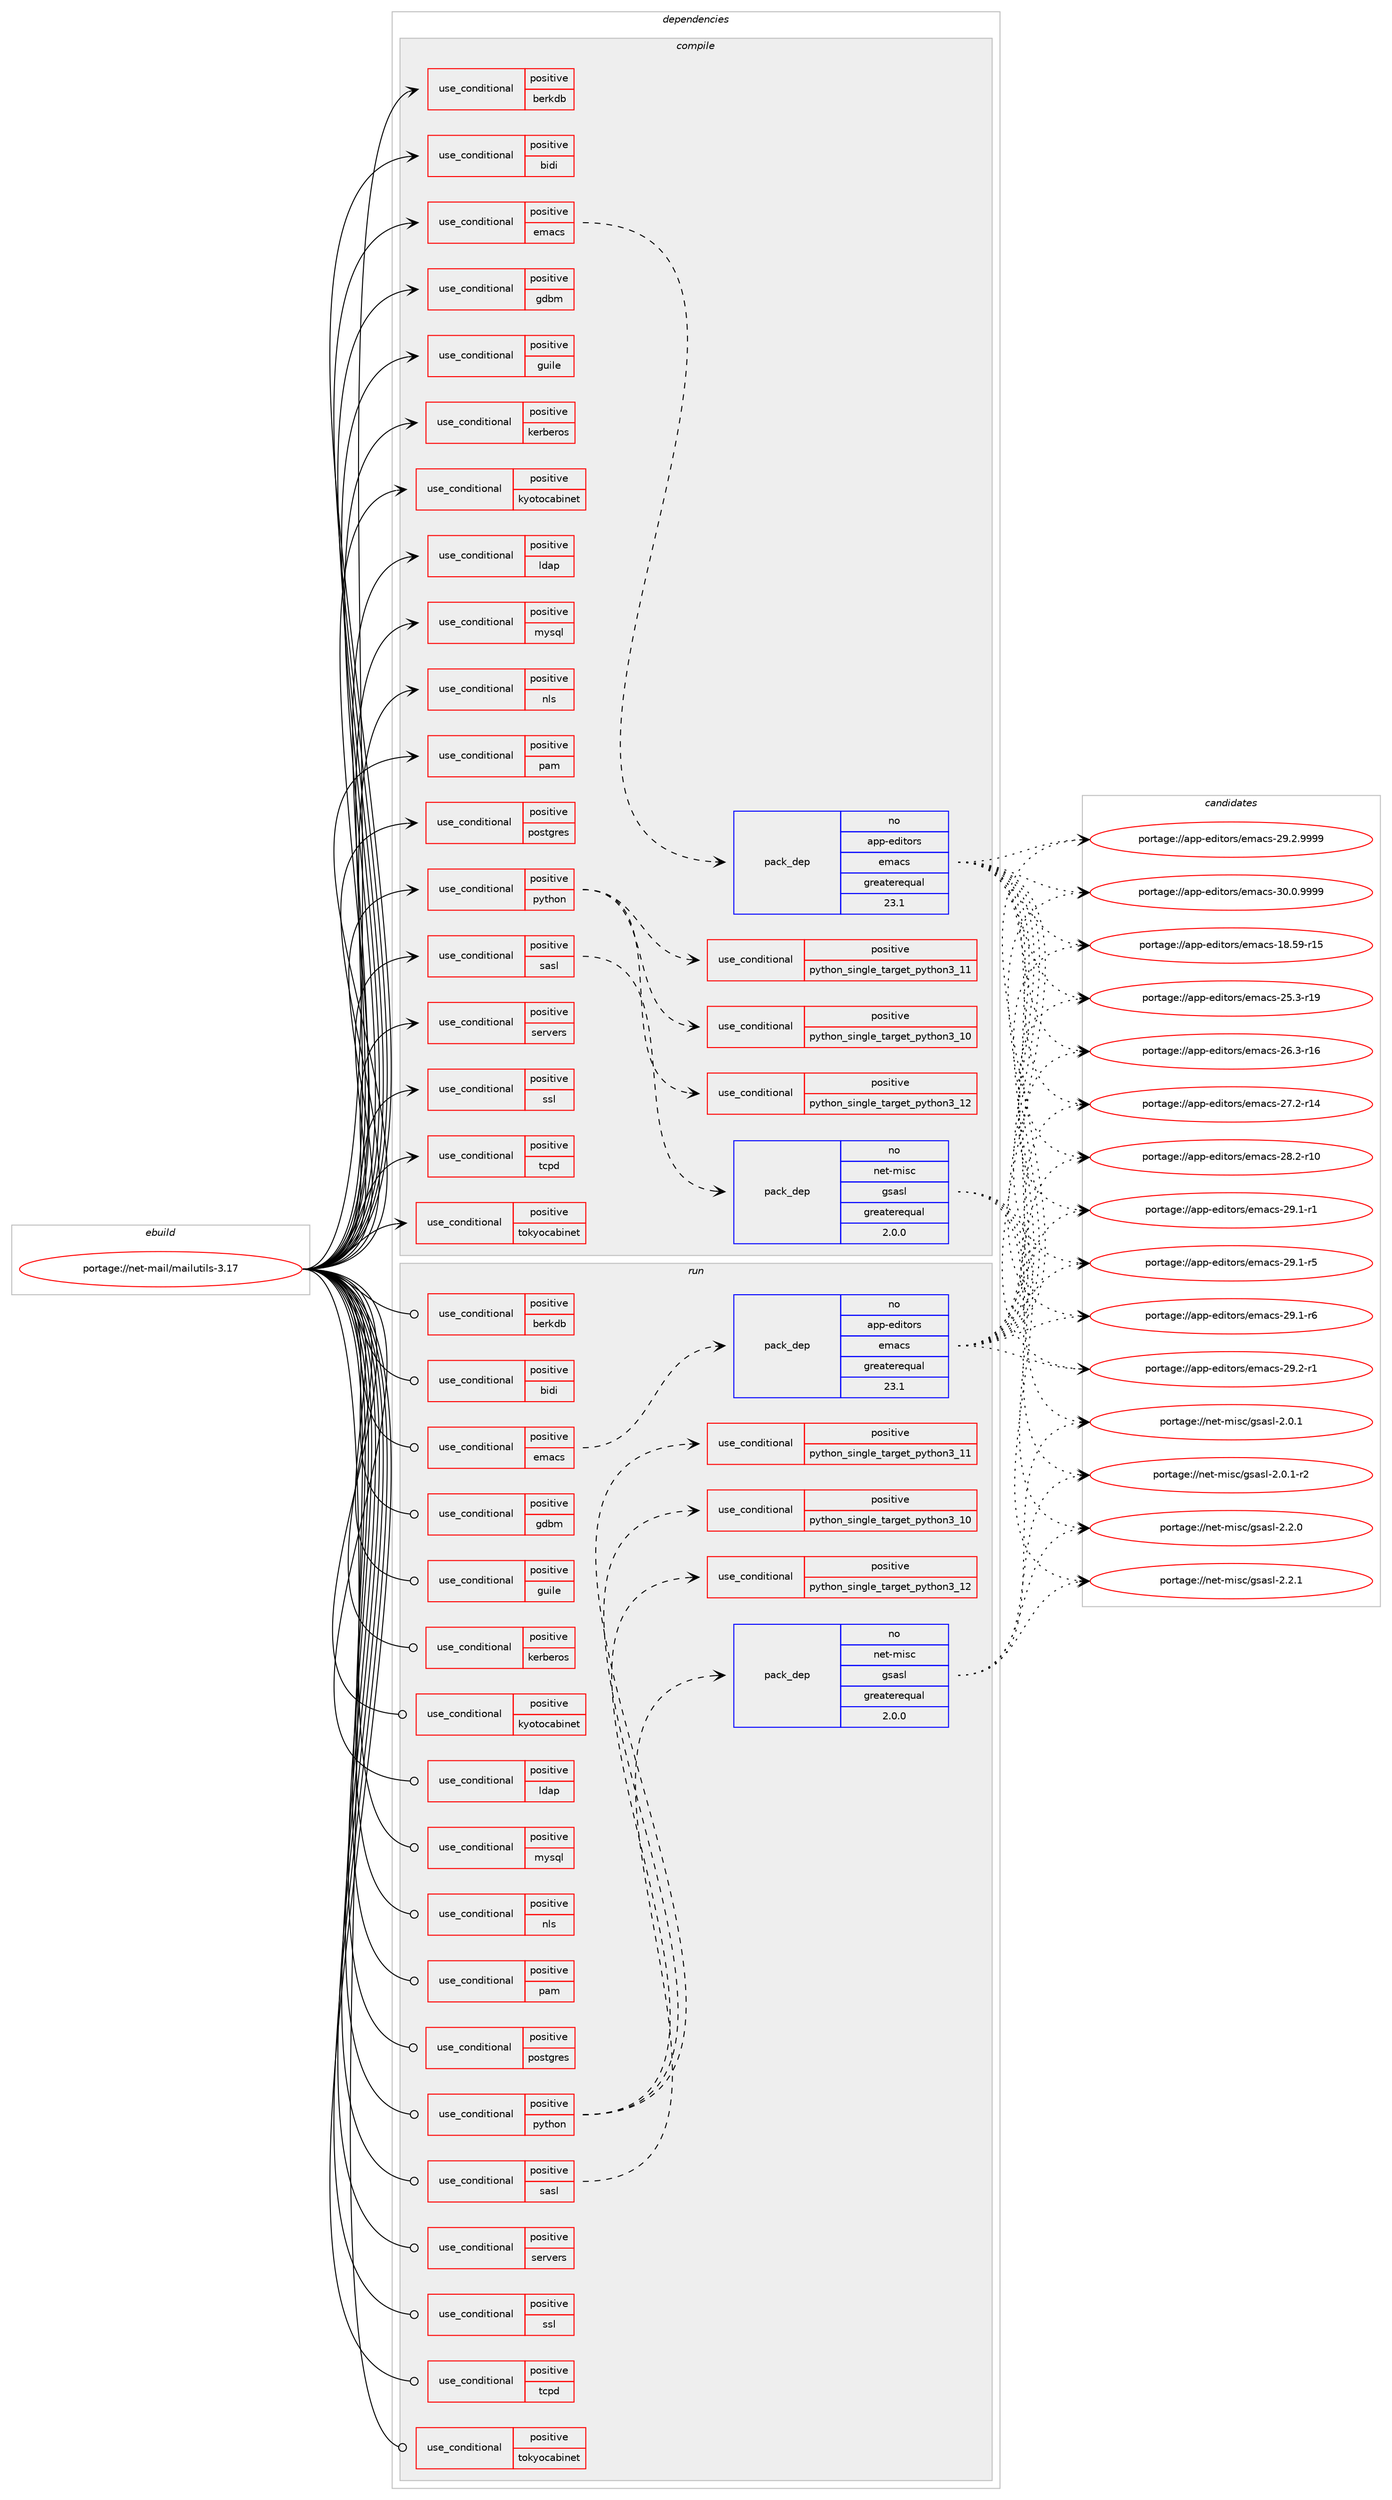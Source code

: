 digraph prolog {

# *************
# Graph options
# *************

newrank=true;
concentrate=true;
compound=true;
graph [rankdir=LR,fontname=Helvetica,fontsize=10,ranksep=1.5];#, ranksep=2.5, nodesep=0.2];
edge  [arrowhead=vee];
node  [fontname=Helvetica,fontsize=10];

# **********
# The ebuild
# **********

subgraph cluster_leftcol {
color=gray;
rank=same;
label=<<i>ebuild</i>>;
id [label="portage://net-mail/mailutils-3.17", color=red, width=4, href="../net-mail/mailutils-3.17.svg"];
}

# ****************
# The dependencies
# ****************

subgraph cluster_midcol {
color=gray;
label=<<i>dependencies</i>>;
subgraph cluster_compile {
fillcolor="#eeeeee";
style=filled;
label=<<i>compile</i>>;
subgraph cond4074 {
dependency6637 [label=<<TABLE BORDER="0" CELLBORDER="1" CELLSPACING="0" CELLPADDING="4"><TR><TD ROWSPAN="3" CELLPADDING="10">use_conditional</TD></TR><TR><TD>positive</TD></TR><TR><TD>berkdb</TD></TR></TABLE>>, shape=none, color=red];
# *** BEGIN UNKNOWN DEPENDENCY TYPE (TODO) ***
# dependency6637 -> package_dependency(portage://net-mail/mailutils-3.17,install,no,sys-libs,db,none,[,,],any_same_slot,[])
# *** END UNKNOWN DEPENDENCY TYPE (TODO) ***

}
id:e -> dependency6637:w [weight=20,style="solid",arrowhead="vee"];
subgraph cond4075 {
dependency6638 [label=<<TABLE BORDER="0" CELLBORDER="1" CELLSPACING="0" CELLPADDING="4"><TR><TD ROWSPAN="3" CELLPADDING="10">use_conditional</TD></TR><TR><TD>positive</TD></TR><TR><TD>bidi</TD></TR></TABLE>>, shape=none, color=red];
# *** BEGIN UNKNOWN DEPENDENCY TYPE (TODO) ***
# dependency6638 -> package_dependency(portage://net-mail/mailutils-3.17,install,no,dev-libs,fribidi,none,[,,],[],[])
# *** END UNKNOWN DEPENDENCY TYPE (TODO) ***

}
id:e -> dependency6638:w [weight=20,style="solid",arrowhead="vee"];
subgraph cond4076 {
dependency6639 [label=<<TABLE BORDER="0" CELLBORDER="1" CELLSPACING="0" CELLPADDING="4"><TR><TD ROWSPAN="3" CELLPADDING="10">use_conditional</TD></TR><TR><TD>positive</TD></TR><TR><TD>emacs</TD></TR></TABLE>>, shape=none, color=red];
subgraph pack2497 {
dependency6640 [label=<<TABLE BORDER="0" CELLBORDER="1" CELLSPACING="0" CELLPADDING="4" WIDTH="220"><TR><TD ROWSPAN="6" CELLPADDING="30">pack_dep</TD></TR><TR><TD WIDTH="110">no</TD></TR><TR><TD>app-editors</TD></TR><TR><TD>emacs</TD></TR><TR><TD>greaterequal</TD></TR><TR><TD>23.1</TD></TR></TABLE>>, shape=none, color=blue];
}
dependency6639:e -> dependency6640:w [weight=20,style="dashed",arrowhead="vee"];
}
id:e -> dependency6639:w [weight=20,style="solid",arrowhead="vee"];
subgraph cond4077 {
dependency6641 [label=<<TABLE BORDER="0" CELLBORDER="1" CELLSPACING="0" CELLPADDING="4"><TR><TD ROWSPAN="3" CELLPADDING="10">use_conditional</TD></TR><TR><TD>positive</TD></TR><TR><TD>gdbm</TD></TR></TABLE>>, shape=none, color=red];
# *** BEGIN UNKNOWN DEPENDENCY TYPE (TODO) ***
# dependency6641 -> package_dependency(portage://net-mail/mailutils-3.17,install,no,sys-libs,gdbm,none,[,,],any_same_slot,[])
# *** END UNKNOWN DEPENDENCY TYPE (TODO) ***

}
id:e -> dependency6641:w [weight=20,style="solid",arrowhead="vee"];
subgraph cond4078 {
dependency6642 [label=<<TABLE BORDER="0" CELLBORDER="1" CELLSPACING="0" CELLPADDING="4"><TR><TD ROWSPAN="3" CELLPADDING="10">use_conditional</TD></TR><TR><TD>positive</TD></TR><TR><TD>guile</TD></TR></TABLE>>, shape=none, color=red];
# *** BEGIN UNKNOWN DEPENDENCY TYPE (TODO) ***
# dependency6642 -> package_dependency(portage://net-mail/mailutils-3.17,install,no,dev-scheme,guile,none,[,,],[slot(12),subslot(2.2-1)],[])
# *** END UNKNOWN DEPENDENCY TYPE (TODO) ***

}
id:e -> dependency6642:w [weight=20,style="solid",arrowhead="vee"];
subgraph cond4079 {
dependency6643 [label=<<TABLE BORDER="0" CELLBORDER="1" CELLSPACING="0" CELLPADDING="4"><TR><TD ROWSPAN="3" CELLPADDING="10">use_conditional</TD></TR><TR><TD>positive</TD></TR><TR><TD>kerberos</TD></TR></TABLE>>, shape=none, color=red];
# *** BEGIN UNKNOWN DEPENDENCY TYPE (TODO) ***
# dependency6643 -> package_dependency(portage://net-mail/mailutils-3.17,install,no,virtual,krb5,none,[,,],[],[])
# *** END UNKNOWN DEPENDENCY TYPE (TODO) ***

}
id:e -> dependency6643:w [weight=20,style="solid",arrowhead="vee"];
subgraph cond4080 {
dependency6644 [label=<<TABLE BORDER="0" CELLBORDER="1" CELLSPACING="0" CELLPADDING="4"><TR><TD ROWSPAN="3" CELLPADDING="10">use_conditional</TD></TR><TR><TD>positive</TD></TR><TR><TD>kyotocabinet</TD></TR></TABLE>>, shape=none, color=red];
# *** BEGIN UNKNOWN DEPENDENCY TYPE (TODO) ***
# dependency6644 -> package_dependency(portage://net-mail/mailutils-3.17,install,no,dev-db,kyotocabinet,none,[,,],[],[])
# *** END UNKNOWN DEPENDENCY TYPE (TODO) ***

}
id:e -> dependency6644:w [weight=20,style="solid",arrowhead="vee"];
subgraph cond4081 {
dependency6645 [label=<<TABLE BORDER="0" CELLBORDER="1" CELLSPACING="0" CELLPADDING="4"><TR><TD ROWSPAN="3" CELLPADDING="10">use_conditional</TD></TR><TR><TD>positive</TD></TR><TR><TD>ldap</TD></TR></TABLE>>, shape=none, color=red];
# *** BEGIN UNKNOWN DEPENDENCY TYPE (TODO) ***
# dependency6645 -> package_dependency(portage://net-mail/mailutils-3.17,install,no,net-nds,openldap,none,[,,],any_same_slot,[])
# *** END UNKNOWN DEPENDENCY TYPE (TODO) ***

}
id:e -> dependency6645:w [weight=20,style="solid",arrowhead="vee"];
subgraph cond4082 {
dependency6646 [label=<<TABLE BORDER="0" CELLBORDER="1" CELLSPACING="0" CELLPADDING="4"><TR><TD ROWSPAN="3" CELLPADDING="10">use_conditional</TD></TR><TR><TD>positive</TD></TR><TR><TD>mysql</TD></TR></TABLE>>, shape=none, color=red];
# *** BEGIN UNKNOWN DEPENDENCY TYPE (TODO) ***
# dependency6646 -> package_dependency(portage://net-mail/mailutils-3.17,install,no,dev-db,mysql-connector-c,none,[,,],any_same_slot,[])
# *** END UNKNOWN DEPENDENCY TYPE (TODO) ***

}
id:e -> dependency6646:w [weight=20,style="solid",arrowhead="vee"];
subgraph cond4083 {
dependency6647 [label=<<TABLE BORDER="0" CELLBORDER="1" CELLSPACING="0" CELLPADDING="4"><TR><TD ROWSPAN="3" CELLPADDING="10">use_conditional</TD></TR><TR><TD>positive</TD></TR><TR><TD>nls</TD></TR></TABLE>>, shape=none, color=red];
# *** BEGIN UNKNOWN DEPENDENCY TYPE (TODO) ***
# dependency6647 -> package_dependency(portage://net-mail/mailutils-3.17,install,no,sys-devel,gettext,none,[,,],[],[])
# *** END UNKNOWN DEPENDENCY TYPE (TODO) ***

}
id:e -> dependency6647:w [weight=20,style="solid",arrowhead="vee"];
subgraph cond4084 {
dependency6648 [label=<<TABLE BORDER="0" CELLBORDER="1" CELLSPACING="0" CELLPADDING="4"><TR><TD ROWSPAN="3" CELLPADDING="10">use_conditional</TD></TR><TR><TD>positive</TD></TR><TR><TD>pam</TD></TR></TABLE>>, shape=none, color=red];
# *** BEGIN UNKNOWN DEPENDENCY TYPE (TODO) ***
# dependency6648 -> package_dependency(portage://net-mail/mailutils-3.17,install,no,sys-libs,pam,none,[,,],any_same_slot,[])
# *** END UNKNOWN DEPENDENCY TYPE (TODO) ***

}
id:e -> dependency6648:w [weight=20,style="solid",arrowhead="vee"];
subgraph cond4085 {
dependency6649 [label=<<TABLE BORDER="0" CELLBORDER="1" CELLSPACING="0" CELLPADDING="4"><TR><TD ROWSPAN="3" CELLPADDING="10">use_conditional</TD></TR><TR><TD>positive</TD></TR><TR><TD>postgres</TD></TR></TABLE>>, shape=none, color=red];
# *** BEGIN UNKNOWN DEPENDENCY TYPE (TODO) ***
# dependency6649 -> package_dependency(portage://net-mail/mailutils-3.17,install,no,dev-db,postgresql,none,[,,],any_same_slot,[])
# *** END UNKNOWN DEPENDENCY TYPE (TODO) ***

}
id:e -> dependency6649:w [weight=20,style="solid",arrowhead="vee"];
subgraph cond4086 {
dependency6650 [label=<<TABLE BORDER="0" CELLBORDER="1" CELLSPACING="0" CELLPADDING="4"><TR><TD ROWSPAN="3" CELLPADDING="10">use_conditional</TD></TR><TR><TD>positive</TD></TR><TR><TD>python</TD></TR></TABLE>>, shape=none, color=red];
subgraph cond4087 {
dependency6651 [label=<<TABLE BORDER="0" CELLBORDER="1" CELLSPACING="0" CELLPADDING="4"><TR><TD ROWSPAN="3" CELLPADDING="10">use_conditional</TD></TR><TR><TD>positive</TD></TR><TR><TD>python_single_target_python3_10</TD></TR></TABLE>>, shape=none, color=red];
# *** BEGIN UNKNOWN DEPENDENCY TYPE (TODO) ***
# dependency6651 -> package_dependency(portage://net-mail/mailutils-3.17,install,no,dev-lang,python,none,[,,],[slot(3.10)],[])
# *** END UNKNOWN DEPENDENCY TYPE (TODO) ***

}
dependency6650:e -> dependency6651:w [weight=20,style="dashed",arrowhead="vee"];
subgraph cond4088 {
dependency6652 [label=<<TABLE BORDER="0" CELLBORDER="1" CELLSPACING="0" CELLPADDING="4"><TR><TD ROWSPAN="3" CELLPADDING="10">use_conditional</TD></TR><TR><TD>positive</TD></TR><TR><TD>python_single_target_python3_11</TD></TR></TABLE>>, shape=none, color=red];
# *** BEGIN UNKNOWN DEPENDENCY TYPE (TODO) ***
# dependency6652 -> package_dependency(portage://net-mail/mailutils-3.17,install,no,dev-lang,python,none,[,,],[slot(3.11)],[])
# *** END UNKNOWN DEPENDENCY TYPE (TODO) ***

}
dependency6650:e -> dependency6652:w [weight=20,style="dashed",arrowhead="vee"];
subgraph cond4089 {
dependency6653 [label=<<TABLE BORDER="0" CELLBORDER="1" CELLSPACING="0" CELLPADDING="4"><TR><TD ROWSPAN="3" CELLPADDING="10">use_conditional</TD></TR><TR><TD>positive</TD></TR><TR><TD>python_single_target_python3_12</TD></TR></TABLE>>, shape=none, color=red];
# *** BEGIN UNKNOWN DEPENDENCY TYPE (TODO) ***
# dependency6653 -> package_dependency(portage://net-mail/mailutils-3.17,install,no,dev-lang,python,none,[,,],[slot(3.12)],[])
# *** END UNKNOWN DEPENDENCY TYPE (TODO) ***

}
dependency6650:e -> dependency6653:w [weight=20,style="dashed",arrowhead="vee"];
}
id:e -> dependency6650:w [weight=20,style="solid",arrowhead="vee"];
subgraph cond4090 {
dependency6654 [label=<<TABLE BORDER="0" CELLBORDER="1" CELLSPACING="0" CELLPADDING="4"><TR><TD ROWSPAN="3" CELLPADDING="10">use_conditional</TD></TR><TR><TD>positive</TD></TR><TR><TD>sasl</TD></TR></TABLE>>, shape=none, color=red];
subgraph pack2498 {
dependency6655 [label=<<TABLE BORDER="0" CELLBORDER="1" CELLSPACING="0" CELLPADDING="4" WIDTH="220"><TR><TD ROWSPAN="6" CELLPADDING="30">pack_dep</TD></TR><TR><TD WIDTH="110">no</TD></TR><TR><TD>net-misc</TD></TR><TR><TD>gsasl</TD></TR><TR><TD>greaterequal</TD></TR><TR><TD>2.0.0</TD></TR></TABLE>>, shape=none, color=blue];
}
dependency6654:e -> dependency6655:w [weight=20,style="dashed",arrowhead="vee"];
}
id:e -> dependency6654:w [weight=20,style="solid",arrowhead="vee"];
subgraph cond4091 {
dependency6656 [label=<<TABLE BORDER="0" CELLBORDER="1" CELLSPACING="0" CELLPADDING="4"><TR><TD ROWSPAN="3" CELLPADDING="10">use_conditional</TD></TR><TR><TD>positive</TD></TR><TR><TD>servers</TD></TR></TABLE>>, shape=none, color=red];
# *** BEGIN UNKNOWN DEPENDENCY TYPE (TODO) ***
# dependency6656 -> package_dependency(portage://net-mail/mailutils-3.17,install,no,virtual,libiconv,none,[,,],[],[])
# *** END UNKNOWN DEPENDENCY TYPE (TODO) ***

# *** BEGIN UNKNOWN DEPENDENCY TYPE (TODO) ***
# dependency6656 -> package_dependency(portage://net-mail/mailutils-3.17,install,no,dev-libs,libunistring,none,[,,],any_same_slot,[])
# *** END UNKNOWN DEPENDENCY TYPE (TODO) ***

}
id:e -> dependency6656:w [weight=20,style="solid",arrowhead="vee"];
subgraph cond4092 {
dependency6657 [label=<<TABLE BORDER="0" CELLBORDER="1" CELLSPACING="0" CELLPADDING="4"><TR><TD ROWSPAN="3" CELLPADDING="10">use_conditional</TD></TR><TR><TD>positive</TD></TR><TR><TD>ssl</TD></TR></TABLE>>, shape=none, color=red];
# *** BEGIN UNKNOWN DEPENDENCY TYPE (TODO) ***
# dependency6657 -> package_dependency(portage://net-mail/mailutils-3.17,install,no,net-libs,gnutls,none,[,,],any_same_slot,[])
# *** END UNKNOWN DEPENDENCY TYPE (TODO) ***

}
id:e -> dependency6657:w [weight=20,style="solid",arrowhead="vee"];
subgraph cond4093 {
dependency6658 [label=<<TABLE BORDER="0" CELLBORDER="1" CELLSPACING="0" CELLPADDING="4"><TR><TD ROWSPAN="3" CELLPADDING="10">use_conditional</TD></TR><TR><TD>positive</TD></TR><TR><TD>tcpd</TD></TR></TABLE>>, shape=none, color=red];
# *** BEGIN UNKNOWN DEPENDENCY TYPE (TODO) ***
# dependency6658 -> package_dependency(portage://net-mail/mailutils-3.17,install,no,sys-apps,tcp-wrappers,none,[,,],[],[])
# *** END UNKNOWN DEPENDENCY TYPE (TODO) ***

}
id:e -> dependency6658:w [weight=20,style="solid",arrowhead="vee"];
subgraph cond4094 {
dependency6659 [label=<<TABLE BORDER="0" CELLBORDER="1" CELLSPACING="0" CELLPADDING="4"><TR><TD ROWSPAN="3" CELLPADDING="10">use_conditional</TD></TR><TR><TD>positive</TD></TR><TR><TD>tokyocabinet</TD></TR></TABLE>>, shape=none, color=red];
# *** BEGIN UNKNOWN DEPENDENCY TYPE (TODO) ***
# dependency6659 -> package_dependency(portage://net-mail/mailutils-3.17,install,no,dev-db,tokyocabinet,none,[,,],[],[])
# *** END UNKNOWN DEPENDENCY TYPE (TODO) ***

}
id:e -> dependency6659:w [weight=20,style="solid",arrowhead="vee"];
# *** BEGIN UNKNOWN DEPENDENCY TYPE (TODO) ***
# id -> package_dependency(portage://net-mail/mailutils-3.17,install,no,dev-libs,libltdl,none,[,,],[slot(0)],[])
# *** END UNKNOWN DEPENDENCY TYPE (TODO) ***

# *** BEGIN UNKNOWN DEPENDENCY TYPE (TODO) ***
# id -> package_dependency(portage://net-mail/mailutils-3.17,install,no,sys-libs,ncurses,none,[,,],any_same_slot,[])
# *** END UNKNOWN DEPENDENCY TYPE (TODO) ***

# *** BEGIN UNKNOWN DEPENDENCY TYPE (TODO) ***
# id -> package_dependency(portage://net-mail/mailutils-3.17,install,no,sys-libs,readline,none,[,,],any_same_slot,[])
# *** END UNKNOWN DEPENDENCY TYPE (TODO) ***

# *** BEGIN UNKNOWN DEPENDENCY TYPE (TODO) ***
# id -> package_dependency(portage://net-mail/mailutils-3.17,install,no,virtual,libcrypt,none,[,,],any_same_slot,[])
# *** END UNKNOWN DEPENDENCY TYPE (TODO) ***

# *** BEGIN UNKNOWN DEPENDENCY TYPE (TODO) ***
# id -> package_dependency(portage://net-mail/mailutils-3.17,install,no,virtual,mta,none,[,,],[],[])
# *** END UNKNOWN DEPENDENCY TYPE (TODO) ***

# *** BEGIN UNKNOWN DEPENDENCY TYPE (TODO) ***
# id -> package_dependency(portage://net-mail/mailutils-3.17,install,weak,mail-client,mailx,none,[,,],[],[])
# *** END UNKNOWN DEPENDENCY TYPE (TODO) ***

# *** BEGIN UNKNOWN DEPENDENCY TYPE (TODO) ***
# id -> package_dependency(portage://net-mail/mailutils-3.17,install,weak,mail-filter,libsieve,none,[,,],[],[])
# *** END UNKNOWN DEPENDENCY TYPE (TODO) ***

}
subgraph cluster_compileandrun {
fillcolor="#eeeeee";
style=filled;
label=<<i>compile and run</i>>;
}
subgraph cluster_run {
fillcolor="#eeeeee";
style=filled;
label=<<i>run</i>>;
subgraph cond4095 {
dependency6660 [label=<<TABLE BORDER="0" CELLBORDER="1" CELLSPACING="0" CELLPADDING="4"><TR><TD ROWSPAN="3" CELLPADDING="10">use_conditional</TD></TR><TR><TD>positive</TD></TR><TR><TD>berkdb</TD></TR></TABLE>>, shape=none, color=red];
# *** BEGIN UNKNOWN DEPENDENCY TYPE (TODO) ***
# dependency6660 -> package_dependency(portage://net-mail/mailutils-3.17,run,no,sys-libs,db,none,[,,],any_same_slot,[])
# *** END UNKNOWN DEPENDENCY TYPE (TODO) ***

}
id:e -> dependency6660:w [weight=20,style="solid",arrowhead="odot"];
subgraph cond4096 {
dependency6661 [label=<<TABLE BORDER="0" CELLBORDER="1" CELLSPACING="0" CELLPADDING="4"><TR><TD ROWSPAN="3" CELLPADDING="10">use_conditional</TD></TR><TR><TD>positive</TD></TR><TR><TD>bidi</TD></TR></TABLE>>, shape=none, color=red];
# *** BEGIN UNKNOWN DEPENDENCY TYPE (TODO) ***
# dependency6661 -> package_dependency(portage://net-mail/mailutils-3.17,run,no,dev-libs,fribidi,none,[,,],[],[])
# *** END UNKNOWN DEPENDENCY TYPE (TODO) ***

}
id:e -> dependency6661:w [weight=20,style="solid",arrowhead="odot"];
subgraph cond4097 {
dependency6662 [label=<<TABLE BORDER="0" CELLBORDER="1" CELLSPACING="0" CELLPADDING="4"><TR><TD ROWSPAN="3" CELLPADDING="10">use_conditional</TD></TR><TR><TD>positive</TD></TR><TR><TD>emacs</TD></TR></TABLE>>, shape=none, color=red];
subgraph pack2499 {
dependency6663 [label=<<TABLE BORDER="0" CELLBORDER="1" CELLSPACING="0" CELLPADDING="4" WIDTH="220"><TR><TD ROWSPAN="6" CELLPADDING="30">pack_dep</TD></TR><TR><TD WIDTH="110">no</TD></TR><TR><TD>app-editors</TD></TR><TR><TD>emacs</TD></TR><TR><TD>greaterequal</TD></TR><TR><TD>23.1</TD></TR></TABLE>>, shape=none, color=blue];
}
dependency6662:e -> dependency6663:w [weight=20,style="dashed",arrowhead="vee"];
}
id:e -> dependency6662:w [weight=20,style="solid",arrowhead="odot"];
subgraph cond4098 {
dependency6664 [label=<<TABLE BORDER="0" CELLBORDER="1" CELLSPACING="0" CELLPADDING="4"><TR><TD ROWSPAN="3" CELLPADDING="10">use_conditional</TD></TR><TR><TD>positive</TD></TR><TR><TD>gdbm</TD></TR></TABLE>>, shape=none, color=red];
# *** BEGIN UNKNOWN DEPENDENCY TYPE (TODO) ***
# dependency6664 -> package_dependency(portage://net-mail/mailutils-3.17,run,no,sys-libs,gdbm,none,[,,],any_same_slot,[])
# *** END UNKNOWN DEPENDENCY TYPE (TODO) ***

}
id:e -> dependency6664:w [weight=20,style="solid",arrowhead="odot"];
subgraph cond4099 {
dependency6665 [label=<<TABLE BORDER="0" CELLBORDER="1" CELLSPACING="0" CELLPADDING="4"><TR><TD ROWSPAN="3" CELLPADDING="10">use_conditional</TD></TR><TR><TD>positive</TD></TR><TR><TD>guile</TD></TR></TABLE>>, shape=none, color=red];
# *** BEGIN UNKNOWN DEPENDENCY TYPE (TODO) ***
# dependency6665 -> package_dependency(portage://net-mail/mailutils-3.17,run,no,dev-scheme,guile,none,[,,],[slot(12),subslot(2.2-1)],[])
# *** END UNKNOWN DEPENDENCY TYPE (TODO) ***

}
id:e -> dependency6665:w [weight=20,style="solid",arrowhead="odot"];
subgraph cond4100 {
dependency6666 [label=<<TABLE BORDER="0" CELLBORDER="1" CELLSPACING="0" CELLPADDING="4"><TR><TD ROWSPAN="3" CELLPADDING="10">use_conditional</TD></TR><TR><TD>positive</TD></TR><TR><TD>kerberos</TD></TR></TABLE>>, shape=none, color=red];
# *** BEGIN UNKNOWN DEPENDENCY TYPE (TODO) ***
# dependency6666 -> package_dependency(portage://net-mail/mailutils-3.17,run,no,virtual,krb5,none,[,,],[],[])
# *** END UNKNOWN DEPENDENCY TYPE (TODO) ***

}
id:e -> dependency6666:w [weight=20,style="solid",arrowhead="odot"];
subgraph cond4101 {
dependency6667 [label=<<TABLE BORDER="0" CELLBORDER="1" CELLSPACING="0" CELLPADDING="4"><TR><TD ROWSPAN="3" CELLPADDING="10">use_conditional</TD></TR><TR><TD>positive</TD></TR><TR><TD>kyotocabinet</TD></TR></TABLE>>, shape=none, color=red];
# *** BEGIN UNKNOWN DEPENDENCY TYPE (TODO) ***
# dependency6667 -> package_dependency(portage://net-mail/mailutils-3.17,run,no,dev-db,kyotocabinet,none,[,,],[],[])
# *** END UNKNOWN DEPENDENCY TYPE (TODO) ***

}
id:e -> dependency6667:w [weight=20,style="solid",arrowhead="odot"];
subgraph cond4102 {
dependency6668 [label=<<TABLE BORDER="0" CELLBORDER="1" CELLSPACING="0" CELLPADDING="4"><TR><TD ROWSPAN="3" CELLPADDING="10">use_conditional</TD></TR><TR><TD>positive</TD></TR><TR><TD>ldap</TD></TR></TABLE>>, shape=none, color=red];
# *** BEGIN UNKNOWN DEPENDENCY TYPE (TODO) ***
# dependency6668 -> package_dependency(portage://net-mail/mailutils-3.17,run,no,net-nds,openldap,none,[,,],any_same_slot,[])
# *** END UNKNOWN DEPENDENCY TYPE (TODO) ***

}
id:e -> dependency6668:w [weight=20,style="solid",arrowhead="odot"];
subgraph cond4103 {
dependency6669 [label=<<TABLE BORDER="0" CELLBORDER="1" CELLSPACING="0" CELLPADDING="4"><TR><TD ROWSPAN="3" CELLPADDING="10">use_conditional</TD></TR><TR><TD>positive</TD></TR><TR><TD>mysql</TD></TR></TABLE>>, shape=none, color=red];
# *** BEGIN UNKNOWN DEPENDENCY TYPE (TODO) ***
# dependency6669 -> package_dependency(portage://net-mail/mailutils-3.17,run,no,dev-db,mysql-connector-c,none,[,,],any_same_slot,[])
# *** END UNKNOWN DEPENDENCY TYPE (TODO) ***

}
id:e -> dependency6669:w [weight=20,style="solid",arrowhead="odot"];
subgraph cond4104 {
dependency6670 [label=<<TABLE BORDER="0" CELLBORDER="1" CELLSPACING="0" CELLPADDING="4"><TR><TD ROWSPAN="3" CELLPADDING="10">use_conditional</TD></TR><TR><TD>positive</TD></TR><TR><TD>nls</TD></TR></TABLE>>, shape=none, color=red];
# *** BEGIN UNKNOWN DEPENDENCY TYPE (TODO) ***
# dependency6670 -> package_dependency(portage://net-mail/mailutils-3.17,run,no,sys-devel,gettext,none,[,,],[],[])
# *** END UNKNOWN DEPENDENCY TYPE (TODO) ***

}
id:e -> dependency6670:w [weight=20,style="solid",arrowhead="odot"];
subgraph cond4105 {
dependency6671 [label=<<TABLE BORDER="0" CELLBORDER="1" CELLSPACING="0" CELLPADDING="4"><TR><TD ROWSPAN="3" CELLPADDING="10">use_conditional</TD></TR><TR><TD>positive</TD></TR><TR><TD>pam</TD></TR></TABLE>>, shape=none, color=red];
# *** BEGIN UNKNOWN DEPENDENCY TYPE (TODO) ***
# dependency6671 -> package_dependency(portage://net-mail/mailutils-3.17,run,no,sys-libs,pam,none,[,,],any_same_slot,[])
# *** END UNKNOWN DEPENDENCY TYPE (TODO) ***

}
id:e -> dependency6671:w [weight=20,style="solid",arrowhead="odot"];
subgraph cond4106 {
dependency6672 [label=<<TABLE BORDER="0" CELLBORDER="1" CELLSPACING="0" CELLPADDING="4"><TR><TD ROWSPAN="3" CELLPADDING="10">use_conditional</TD></TR><TR><TD>positive</TD></TR><TR><TD>postgres</TD></TR></TABLE>>, shape=none, color=red];
# *** BEGIN UNKNOWN DEPENDENCY TYPE (TODO) ***
# dependency6672 -> package_dependency(portage://net-mail/mailutils-3.17,run,no,dev-db,postgresql,none,[,,],any_same_slot,[])
# *** END UNKNOWN DEPENDENCY TYPE (TODO) ***

}
id:e -> dependency6672:w [weight=20,style="solid",arrowhead="odot"];
subgraph cond4107 {
dependency6673 [label=<<TABLE BORDER="0" CELLBORDER="1" CELLSPACING="0" CELLPADDING="4"><TR><TD ROWSPAN="3" CELLPADDING="10">use_conditional</TD></TR><TR><TD>positive</TD></TR><TR><TD>python</TD></TR></TABLE>>, shape=none, color=red];
subgraph cond4108 {
dependency6674 [label=<<TABLE BORDER="0" CELLBORDER="1" CELLSPACING="0" CELLPADDING="4"><TR><TD ROWSPAN="3" CELLPADDING="10">use_conditional</TD></TR><TR><TD>positive</TD></TR><TR><TD>python_single_target_python3_10</TD></TR></TABLE>>, shape=none, color=red];
# *** BEGIN UNKNOWN DEPENDENCY TYPE (TODO) ***
# dependency6674 -> package_dependency(portage://net-mail/mailutils-3.17,run,no,dev-lang,python,none,[,,],[slot(3.10)],[])
# *** END UNKNOWN DEPENDENCY TYPE (TODO) ***

}
dependency6673:e -> dependency6674:w [weight=20,style="dashed",arrowhead="vee"];
subgraph cond4109 {
dependency6675 [label=<<TABLE BORDER="0" CELLBORDER="1" CELLSPACING="0" CELLPADDING="4"><TR><TD ROWSPAN="3" CELLPADDING="10">use_conditional</TD></TR><TR><TD>positive</TD></TR><TR><TD>python_single_target_python3_11</TD></TR></TABLE>>, shape=none, color=red];
# *** BEGIN UNKNOWN DEPENDENCY TYPE (TODO) ***
# dependency6675 -> package_dependency(portage://net-mail/mailutils-3.17,run,no,dev-lang,python,none,[,,],[slot(3.11)],[])
# *** END UNKNOWN DEPENDENCY TYPE (TODO) ***

}
dependency6673:e -> dependency6675:w [weight=20,style="dashed",arrowhead="vee"];
subgraph cond4110 {
dependency6676 [label=<<TABLE BORDER="0" CELLBORDER="1" CELLSPACING="0" CELLPADDING="4"><TR><TD ROWSPAN="3" CELLPADDING="10">use_conditional</TD></TR><TR><TD>positive</TD></TR><TR><TD>python_single_target_python3_12</TD></TR></TABLE>>, shape=none, color=red];
# *** BEGIN UNKNOWN DEPENDENCY TYPE (TODO) ***
# dependency6676 -> package_dependency(portage://net-mail/mailutils-3.17,run,no,dev-lang,python,none,[,,],[slot(3.12)],[])
# *** END UNKNOWN DEPENDENCY TYPE (TODO) ***

}
dependency6673:e -> dependency6676:w [weight=20,style="dashed",arrowhead="vee"];
}
id:e -> dependency6673:w [weight=20,style="solid",arrowhead="odot"];
subgraph cond4111 {
dependency6677 [label=<<TABLE BORDER="0" CELLBORDER="1" CELLSPACING="0" CELLPADDING="4"><TR><TD ROWSPAN="3" CELLPADDING="10">use_conditional</TD></TR><TR><TD>positive</TD></TR><TR><TD>sasl</TD></TR></TABLE>>, shape=none, color=red];
subgraph pack2500 {
dependency6678 [label=<<TABLE BORDER="0" CELLBORDER="1" CELLSPACING="0" CELLPADDING="4" WIDTH="220"><TR><TD ROWSPAN="6" CELLPADDING="30">pack_dep</TD></TR><TR><TD WIDTH="110">no</TD></TR><TR><TD>net-misc</TD></TR><TR><TD>gsasl</TD></TR><TR><TD>greaterequal</TD></TR><TR><TD>2.0.0</TD></TR></TABLE>>, shape=none, color=blue];
}
dependency6677:e -> dependency6678:w [weight=20,style="dashed",arrowhead="vee"];
}
id:e -> dependency6677:w [weight=20,style="solid",arrowhead="odot"];
subgraph cond4112 {
dependency6679 [label=<<TABLE BORDER="0" CELLBORDER="1" CELLSPACING="0" CELLPADDING="4"><TR><TD ROWSPAN="3" CELLPADDING="10">use_conditional</TD></TR><TR><TD>positive</TD></TR><TR><TD>servers</TD></TR></TABLE>>, shape=none, color=red];
# *** BEGIN UNKNOWN DEPENDENCY TYPE (TODO) ***
# dependency6679 -> package_dependency(portage://net-mail/mailutils-3.17,run,no,virtual,libiconv,none,[,,],[],[])
# *** END UNKNOWN DEPENDENCY TYPE (TODO) ***

# *** BEGIN UNKNOWN DEPENDENCY TYPE (TODO) ***
# dependency6679 -> package_dependency(portage://net-mail/mailutils-3.17,run,no,dev-libs,libunistring,none,[,,],any_same_slot,[])
# *** END UNKNOWN DEPENDENCY TYPE (TODO) ***

}
id:e -> dependency6679:w [weight=20,style="solid",arrowhead="odot"];
subgraph cond4113 {
dependency6680 [label=<<TABLE BORDER="0" CELLBORDER="1" CELLSPACING="0" CELLPADDING="4"><TR><TD ROWSPAN="3" CELLPADDING="10">use_conditional</TD></TR><TR><TD>positive</TD></TR><TR><TD>ssl</TD></TR></TABLE>>, shape=none, color=red];
# *** BEGIN UNKNOWN DEPENDENCY TYPE (TODO) ***
# dependency6680 -> package_dependency(portage://net-mail/mailutils-3.17,run,no,net-libs,gnutls,none,[,,],any_same_slot,[])
# *** END UNKNOWN DEPENDENCY TYPE (TODO) ***

}
id:e -> dependency6680:w [weight=20,style="solid",arrowhead="odot"];
subgraph cond4114 {
dependency6681 [label=<<TABLE BORDER="0" CELLBORDER="1" CELLSPACING="0" CELLPADDING="4"><TR><TD ROWSPAN="3" CELLPADDING="10">use_conditional</TD></TR><TR><TD>positive</TD></TR><TR><TD>tcpd</TD></TR></TABLE>>, shape=none, color=red];
# *** BEGIN UNKNOWN DEPENDENCY TYPE (TODO) ***
# dependency6681 -> package_dependency(portage://net-mail/mailutils-3.17,run,no,sys-apps,tcp-wrappers,none,[,,],[],[])
# *** END UNKNOWN DEPENDENCY TYPE (TODO) ***

}
id:e -> dependency6681:w [weight=20,style="solid",arrowhead="odot"];
subgraph cond4115 {
dependency6682 [label=<<TABLE BORDER="0" CELLBORDER="1" CELLSPACING="0" CELLPADDING="4"><TR><TD ROWSPAN="3" CELLPADDING="10">use_conditional</TD></TR><TR><TD>positive</TD></TR><TR><TD>tokyocabinet</TD></TR></TABLE>>, shape=none, color=red];
# *** BEGIN UNKNOWN DEPENDENCY TYPE (TODO) ***
# dependency6682 -> package_dependency(portage://net-mail/mailutils-3.17,run,no,dev-db,tokyocabinet,none,[,,],[],[])
# *** END UNKNOWN DEPENDENCY TYPE (TODO) ***

}
id:e -> dependency6682:w [weight=20,style="solid",arrowhead="odot"];
# *** BEGIN UNKNOWN DEPENDENCY TYPE (TODO) ***
# id -> package_dependency(portage://net-mail/mailutils-3.17,run,no,dev-libs,libltdl,none,[,,],[slot(0)],[])
# *** END UNKNOWN DEPENDENCY TYPE (TODO) ***

# *** BEGIN UNKNOWN DEPENDENCY TYPE (TODO) ***
# id -> package_dependency(portage://net-mail/mailutils-3.17,run,no,sys-libs,ncurses,none,[,,],any_same_slot,[])
# *** END UNKNOWN DEPENDENCY TYPE (TODO) ***

# *** BEGIN UNKNOWN DEPENDENCY TYPE (TODO) ***
# id -> package_dependency(portage://net-mail/mailutils-3.17,run,no,sys-libs,readline,none,[,,],any_same_slot,[])
# *** END UNKNOWN DEPENDENCY TYPE (TODO) ***

# *** BEGIN UNKNOWN DEPENDENCY TYPE (TODO) ***
# id -> package_dependency(portage://net-mail/mailutils-3.17,run,no,virtual,libcrypt,none,[,,],any_same_slot,[])
# *** END UNKNOWN DEPENDENCY TYPE (TODO) ***

# *** BEGIN UNKNOWN DEPENDENCY TYPE (TODO) ***
# id -> package_dependency(portage://net-mail/mailutils-3.17,run,no,virtual,mta,none,[,,],[],[])
# *** END UNKNOWN DEPENDENCY TYPE (TODO) ***

# *** BEGIN UNKNOWN DEPENDENCY TYPE (TODO) ***
# id -> package_dependency(portage://net-mail/mailutils-3.17,run,weak,mail-client,mailx,none,[,,],[],[])
# *** END UNKNOWN DEPENDENCY TYPE (TODO) ***

# *** BEGIN UNKNOWN DEPENDENCY TYPE (TODO) ***
# id -> package_dependency(portage://net-mail/mailutils-3.17,run,weak,mail-filter,libsieve,none,[,,],[],[])
# *** END UNKNOWN DEPENDENCY TYPE (TODO) ***

}
}

# **************
# The candidates
# **************

subgraph cluster_choices {
rank=same;
color=gray;
label=<<i>candidates</i>>;

subgraph choice2497 {
color=black;
nodesep=1;
choice9711211245101100105116111114115471011099799115454956465357451144953 [label="portage://app-editors/emacs-18.59-r15", color=red, width=4,href="../app-editors/emacs-18.59-r15.svg"];
choice97112112451011001051161111141154710110997991154550534651451144957 [label="portage://app-editors/emacs-25.3-r19", color=red, width=4,href="../app-editors/emacs-25.3-r19.svg"];
choice97112112451011001051161111141154710110997991154550544651451144954 [label="portage://app-editors/emacs-26.3-r16", color=red, width=4,href="../app-editors/emacs-26.3-r16.svg"];
choice97112112451011001051161111141154710110997991154550554650451144952 [label="portage://app-editors/emacs-27.2-r14", color=red, width=4,href="../app-editors/emacs-27.2-r14.svg"];
choice97112112451011001051161111141154710110997991154550564650451144948 [label="portage://app-editors/emacs-28.2-r10", color=red, width=4,href="../app-editors/emacs-28.2-r10.svg"];
choice971121124510110010511611111411547101109979911545505746494511449 [label="portage://app-editors/emacs-29.1-r1", color=red, width=4,href="../app-editors/emacs-29.1-r1.svg"];
choice971121124510110010511611111411547101109979911545505746494511453 [label="portage://app-editors/emacs-29.1-r5", color=red, width=4,href="../app-editors/emacs-29.1-r5.svg"];
choice971121124510110010511611111411547101109979911545505746494511454 [label="portage://app-editors/emacs-29.1-r6", color=red, width=4,href="../app-editors/emacs-29.1-r6.svg"];
choice971121124510110010511611111411547101109979911545505746504511449 [label="portage://app-editors/emacs-29.2-r1", color=red, width=4,href="../app-editors/emacs-29.2-r1.svg"];
choice971121124510110010511611111411547101109979911545505746504657575757 [label="portage://app-editors/emacs-29.2.9999", color=red, width=4,href="../app-editors/emacs-29.2.9999.svg"];
choice971121124510110010511611111411547101109979911545514846484657575757 [label="portage://app-editors/emacs-30.0.9999", color=red, width=4,href="../app-editors/emacs-30.0.9999.svg"];
dependency6640:e -> choice9711211245101100105116111114115471011099799115454956465357451144953:w [style=dotted,weight="100"];
dependency6640:e -> choice97112112451011001051161111141154710110997991154550534651451144957:w [style=dotted,weight="100"];
dependency6640:e -> choice97112112451011001051161111141154710110997991154550544651451144954:w [style=dotted,weight="100"];
dependency6640:e -> choice97112112451011001051161111141154710110997991154550554650451144952:w [style=dotted,weight="100"];
dependency6640:e -> choice97112112451011001051161111141154710110997991154550564650451144948:w [style=dotted,weight="100"];
dependency6640:e -> choice971121124510110010511611111411547101109979911545505746494511449:w [style=dotted,weight="100"];
dependency6640:e -> choice971121124510110010511611111411547101109979911545505746494511453:w [style=dotted,weight="100"];
dependency6640:e -> choice971121124510110010511611111411547101109979911545505746494511454:w [style=dotted,weight="100"];
dependency6640:e -> choice971121124510110010511611111411547101109979911545505746504511449:w [style=dotted,weight="100"];
dependency6640:e -> choice971121124510110010511611111411547101109979911545505746504657575757:w [style=dotted,weight="100"];
dependency6640:e -> choice971121124510110010511611111411547101109979911545514846484657575757:w [style=dotted,weight="100"];
}
subgraph choice2498 {
color=black;
nodesep=1;
choice11010111645109105115994710311597115108455046484649 [label="portage://net-misc/gsasl-2.0.1", color=red, width=4,href="../net-misc/gsasl-2.0.1.svg"];
choice110101116451091051159947103115971151084550464846494511450 [label="portage://net-misc/gsasl-2.0.1-r2", color=red, width=4,href="../net-misc/gsasl-2.0.1-r2.svg"];
choice11010111645109105115994710311597115108455046504648 [label="portage://net-misc/gsasl-2.2.0", color=red, width=4,href="../net-misc/gsasl-2.2.0.svg"];
choice11010111645109105115994710311597115108455046504649 [label="portage://net-misc/gsasl-2.2.1", color=red, width=4,href="../net-misc/gsasl-2.2.1.svg"];
dependency6655:e -> choice11010111645109105115994710311597115108455046484649:w [style=dotted,weight="100"];
dependency6655:e -> choice110101116451091051159947103115971151084550464846494511450:w [style=dotted,weight="100"];
dependency6655:e -> choice11010111645109105115994710311597115108455046504648:w [style=dotted,weight="100"];
dependency6655:e -> choice11010111645109105115994710311597115108455046504649:w [style=dotted,weight="100"];
}
subgraph choice2499 {
color=black;
nodesep=1;
choice9711211245101100105116111114115471011099799115454956465357451144953 [label="portage://app-editors/emacs-18.59-r15", color=red, width=4,href="../app-editors/emacs-18.59-r15.svg"];
choice97112112451011001051161111141154710110997991154550534651451144957 [label="portage://app-editors/emacs-25.3-r19", color=red, width=4,href="../app-editors/emacs-25.3-r19.svg"];
choice97112112451011001051161111141154710110997991154550544651451144954 [label="portage://app-editors/emacs-26.3-r16", color=red, width=4,href="../app-editors/emacs-26.3-r16.svg"];
choice97112112451011001051161111141154710110997991154550554650451144952 [label="portage://app-editors/emacs-27.2-r14", color=red, width=4,href="../app-editors/emacs-27.2-r14.svg"];
choice97112112451011001051161111141154710110997991154550564650451144948 [label="portage://app-editors/emacs-28.2-r10", color=red, width=4,href="../app-editors/emacs-28.2-r10.svg"];
choice971121124510110010511611111411547101109979911545505746494511449 [label="portage://app-editors/emacs-29.1-r1", color=red, width=4,href="../app-editors/emacs-29.1-r1.svg"];
choice971121124510110010511611111411547101109979911545505746494511453 [label="portage://app-editors/emacs-29.1-r5", color=red, width=4,href="../app-editors/emacs-29.1-r5.svg"];
choice971121124510110010511611111411547101109979911545505746494511454 [label="portage://app-editors/emacs-29.1-r6", color=red, width=4,href="../app-editors/emacs-29.1-r6.svg"];
choice971121124510110010511611111411547101109979911545505746504511449 [label="portage://app-editors/emacs-29.2-r1", color=red, width=4,href="../app-editors/emacs-29.2-r1.svg"];
choice971121124510110010511611111411547101109979911545505746504657575757 [label="portage://app-editors/emacs-29.2.9999", color=red, width=4,href="../app-editors/emacs-29.2.9999.svg"];
choice971121124510110010511611111411547101109979911545514846484657575757 [label="portage://app-editors/emacs-30.0.9999", color=red, width=4,href="../app-editors/emacs-30.0.9999.svg"];
dependency6663:e -> choice9711211245101100105116111114115471011099799115454956465357451144953:w [style=dotted,weight="100"];
dependency6663:e -> choice97112112451011001051161111141154710110997991154550534651451144957:w [style=dotted,weight="100"];
dependency6663:e -> choice97112112451011001051161111141154710110997991154550544651451144954:w [style=dotted,weight="100"];
dependency6663:e -> choice97112112451011001051161111141154710110997991154550554650451144952:w [style=dotted,weight="100"];
dependency6663:e -> choice97112112451011001051161111141154710110997991154550564650451144948:w [style=dotted,weight="100"];
dependency6663:e -> choice971121124510110010511611111411547101109979911545505746494511449:w [style=dotted,weight="100"];
dependency6663:e -> choice971121124510110010511611111411547101109979911545505746494511453:w [style=dotted,weight="100"];
dependency6663:e -> choice971121124510110010511611111411547101109979911545505746494511454:w [style=dotted,weight="100"];
dependency6663:e -> choice971121124510110010511611111411547101109979911545505746504511449:w [style=dotted,weight="100"];
dependency6663:e -> choice971121124510110010511611111411547101109979911545505746504657575757:w [style=dotted,weight="100"];
dependency6663:e -> choice971121124510110010511611111411547101109979911545514846484657575757:w [style=dotted,weight="100"];
}
subgraph choice2500 {
color=black;
nodesep=1;
choice11010111645109105115994710311597115108455046484649 [label="portage://net-misc/gsasl-2.0.1", color=red, width=4,href="../net-misc/gsasl-2.0.1.svg"];
choice110101116451091051159947103115971151084550464846494511450 [label="portage://net-misc/gsasl-2.0.1-r2", color=red, width=4,href="../net-misc/gsasl-2.0.1-r2.svg"];
choice11010111645109105115994710311597115108455046504648 [label="portage://net-misc/gsasl-2.2.0", color=red, width=4,href="../net-misc/gsasl-2.2.0.svg"];
choice11010111645109105115994710311597115108455046504649 [label="portage://net-misc/gsasl-2.2.1", color=red, width=4,href="../net-misc/gsasl-2.2.1.svg"];
dependency6678:e -> choice11010111645109105115994710311597115108455046484649:w [style=dotted,weight="100"];
dependency6678:e -> choice110101116451091051159947103115971151084550464846494511450:w [style=dotted,weight="100"];
dependency6678:e -> choice11010111645109105115994710311597115108455046504648:w [style=dotted,weight="100"];
dependency6678:e -> choice11010111645109105115994710311597115108455046504649:w [style=dotted,weight="100"];
}
}

}

